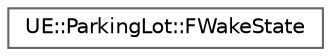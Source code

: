 digraph "Graphical Class Hierarchy"
{
 // INTERACTIVE_SVG=YES
 // LATEX_PDF_SIZE
  bgcolor="transparent";
  edge [fontname=Helvetica,fontsize=10,labelfontname=Helvetica,labelfontsize=10];
  node [fontname=Helvetica,fontsize=10,shape=box,height=0.2,width=0.4];
  rankdir="LR";
  Node0 [id="Node000000",label="UE::ParkingLot::FWakeState",height=0.2,width=0.4,color="grey40", fillcolor="white", style="filled",URL="$df/d85/structUE_1_1ParkingLot_1_1FWakeState.html",tooltip=" "];
}
